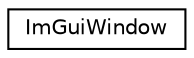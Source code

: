 digraph "Graphical Class Hierarchy"
{
  edge [fontname="Helvetica",fontsize="10",labelfontname="Helvetica",labelfontsize="10"];
  node [fontname="Helvetica",fontsize="10",shape=record];
  rankdir="LR";
  Node0 [label="ImGuiWindow",height=0.2,width=0.4,color="black", fillcolor="white", style="filled",URL="$structImGuiWindow.html"];
}
